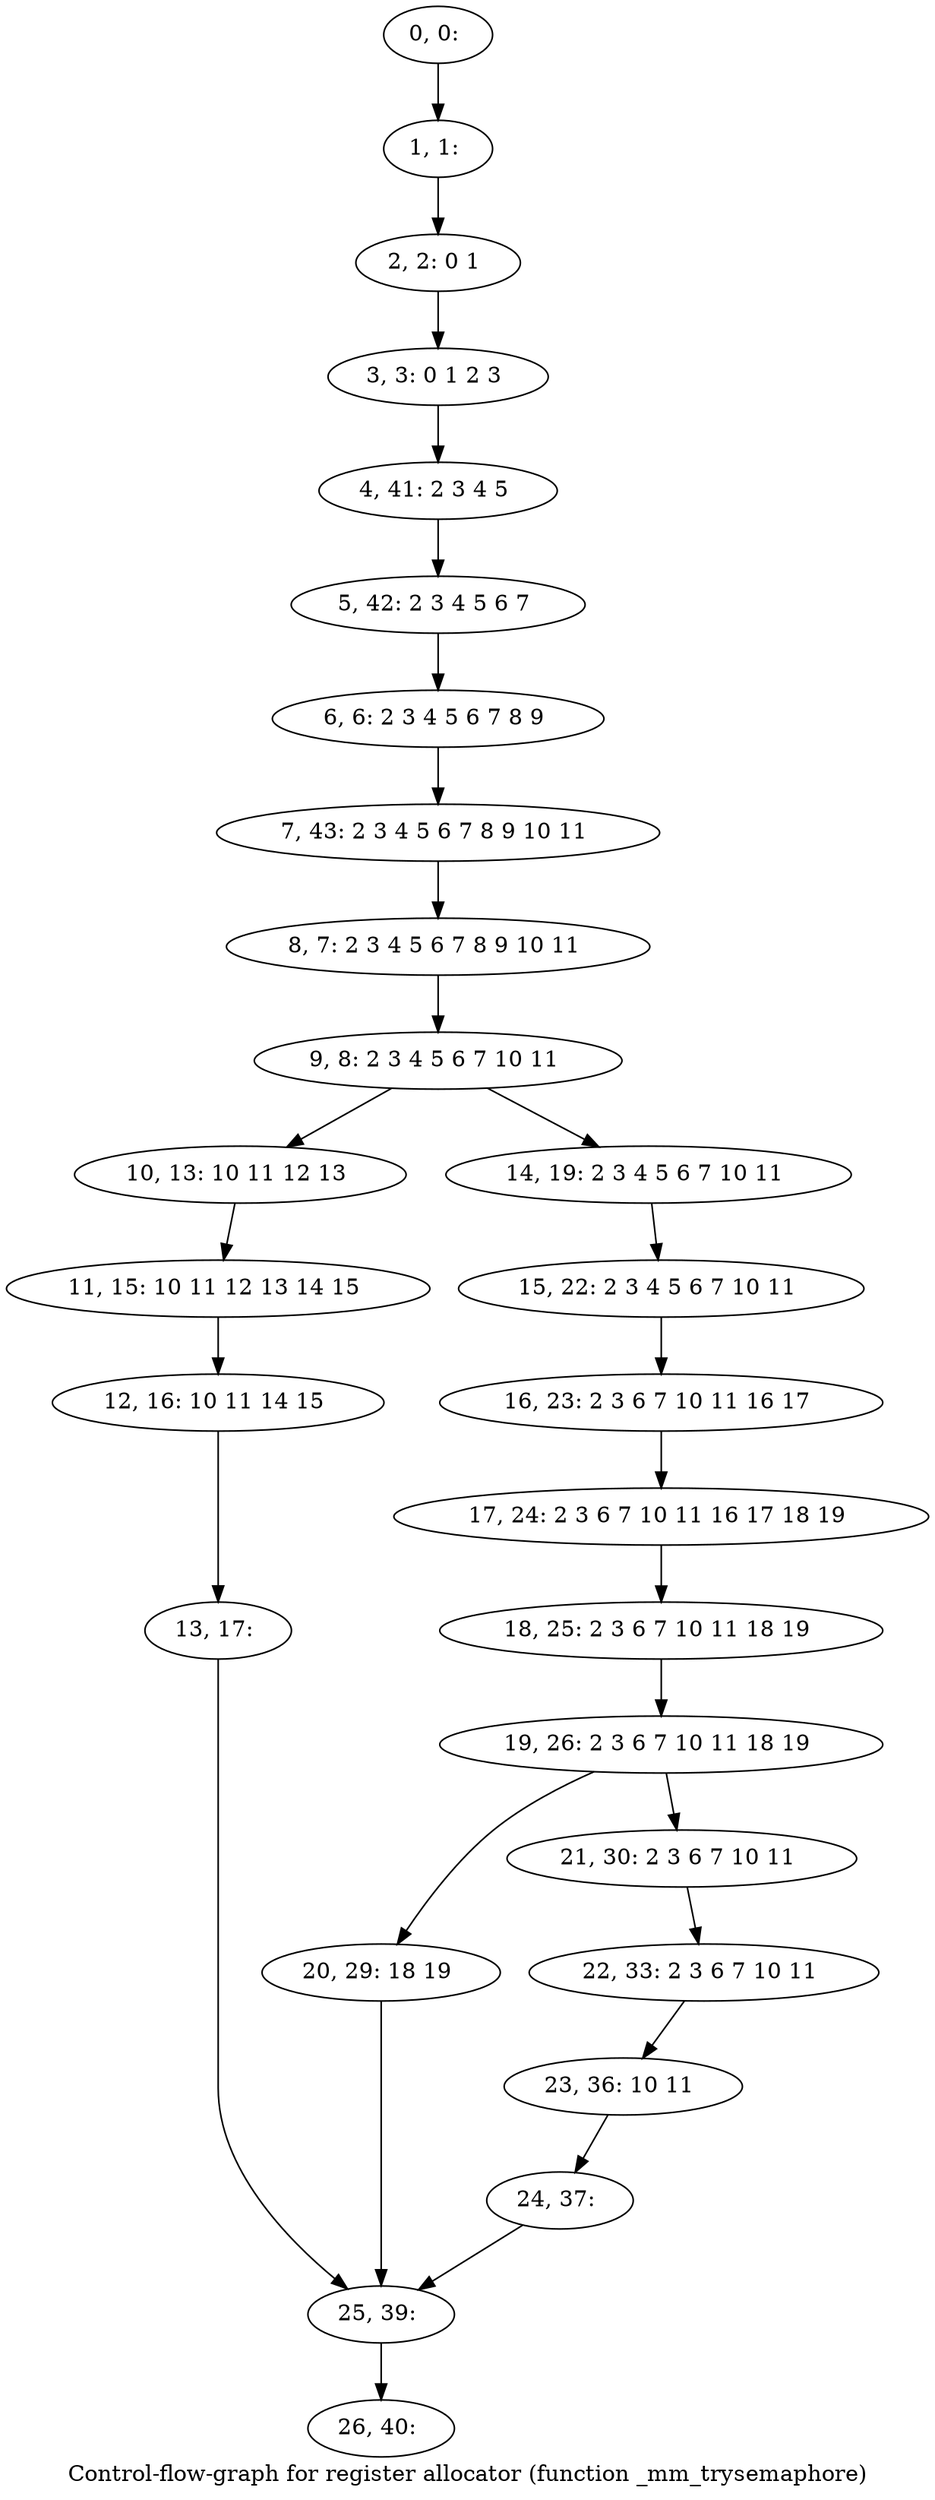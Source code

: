 digraph G {
graph [label="Control-flow-graph for register allocator (function _mm_trysemaphore)"]
0[label="0, 0: "];
1[label="1, 1: "];
2[label="2, 2: 0 1 "];
3[label="3, 3: 0 1 2 3 "];
4[label="4, 41: 2 3 4 5 "];
5[label="5, 42: 2 3 4 5 6 7 "];
6[label="6, 6: 2 3 4 5 6 7 8 9 "];
7[label="7, 43: 2 3 4 5 6 7 8 9 10 11 "];
8[label="8, 7: 2 3 4 5 6 7 8 9 10 11 "];
9[label="9, 8: 2 3 4 5 6 7 10 11 "];
10[label="10, 13: 10 11 12 13 "];
11[label="11, 15: 10 11 12 13 14 15 "];
12[label="12, 16: 10 11 14 15 "];
13[label="13, 17: "];
14[label="14, 19: 2 3 4 5 6 7 10 11 "];
15[label="15, 22: 2 3 4 5 6 7 10 11 "];
16[label="16, 23: 2 3 6 7 10 11 16 17 "];
17[label="17, 24: 2 3 6 7 10 11 16 17 18 19 "];
18[label="18, 25: 2 3 6 7 10 11 18 19 "];
19[label="19, 26: 2 3 6 7 10 11 18 19 "];
20[label="20, 29: 18 19 "];
21[label="21, 30: 2 3 6 7 10 11 "];
22[label="22, 33: 2 3 6 7 10 11 "];
23[label="23, 36: 10 11 "];
24[label="24, 37: "];
25[label="25, 39: "];
26[label="26, 40: "];
0->1 ;
1->2 ;
2->3 ;
3->4 ;
4->5 ;
5->6 ;
6->7 ;
7->8 ;
8->9 ;
9->10 ;
9->14 ;
10->11 ;
11->12 ;
12->13 ;
13->25 ;
14->15 ;
15->16 ;
16->17 ;
17->18 ;
18->19 ;
19->20 ;
19->21 ;
20->25 ;
21->22 ;
22->23 ;
23->24 ;
24->25 ;
25->26 ;
}
